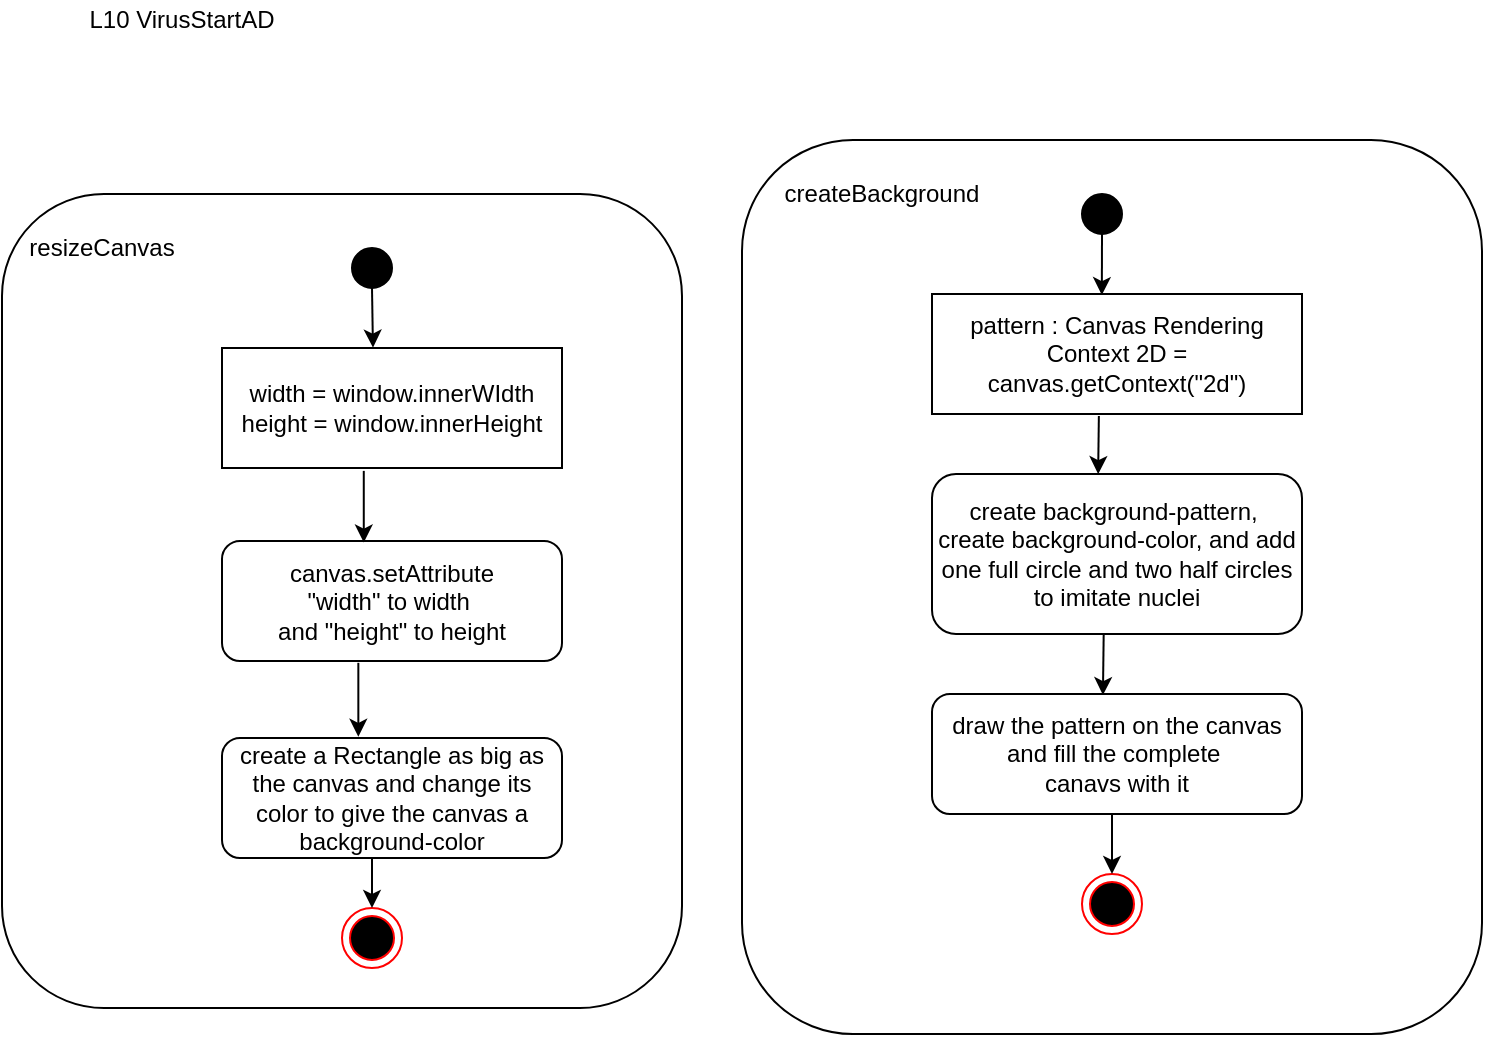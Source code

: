 <mxfile version="13.2.4" type="device"><diagram id="3ofPaz15bB9dixBkwlTg" name="Page-1"><mxGraphModel dx="1024" dy="592" grid="1" gridSize="10" guides="1" tooltips="1" connect="1" arrows="1" fold="1" page="1" pageScale="1" pageWidth="827" pageHeight="1169" math="0" shadow="0"><root><mxCell id="0"/><mxCell id="1" parent="0"/><mxCell id="8YvxQ5qTQINKTP8fZUhb-1" value="" style="rounded=1;whiteSpace=wrap;html=1;" vertex="1" parent="1"><mxGeometry x="410" y="90" width="370" height="447" as="geometry"/></mxCell><mxCell id="8YvxQ5qTQINKTP8fZUhb-2" value="pattern : Canvas Rendering Context 2D = canvas.getContext(&quot;2d&quot;)" style="rounded=0;whiteSpace=wrap;html=1;" vertex="1" parent="1"><mxGeometry x="505" y="167" width="185" height="60" as="geometry"/></mxCell><mxCell id="8YvxQ5qTQINKTP8fZUhb-3" value="create background-pattern,&amp;nbsp;&lt;br&gt;create background-color, and add one full circle and two half circles to imitate nuclei" style="rounded=1;whiteSpace=wrap;html=1;" vertex="1" parent="1"><mxGeometry x="505" y="257" width="185" height="80" as="geometry"/></mxCell><mxCell id="8YvxQ5qTQINKTP8fZUhb-4" value="draw the pattern on the canvas&lt;br&gt;and fill the complete&amp;nbsp;&lt;br&gt;canavs with it" style="rounded=1;whiteSpace=wrap;html=1;" vertex="1" parent="1"><mxGeometry x="505" y="367" width="185" height="60" as="geometry"/></mxCell><mxCell id="8YvxQ5qTQINKTP8fZUhb-5" value="createBackground" style="text;html=1;strokeColor=none;fillColor=none;align=center;verticalAlign=middle;whiteSpace=wrap;rounded=0;" vertex="1" parent="1"><mxGeometry x="460" y="107" width="40" height="20" as="geometry"/></mxCell><mxCell id="8YvxQ5qTQINKTP8fZUhb-6" value="" style="ellipse;whiteSpace=wrap;html=1;aspect=fixed;fillColor=#000000;" vertex="1" parent="1"><mxGeometry x="580" y="117" width="20" height="20" as="geometry"/></mxCell><mxCell id="8YvxQ5qTQINKTP8fZUhb-7" value="" style="ellipse;html=1;shape=endState;fillColor=#000000;strokeColor=#ff0000;" vertex="1" parent="1"><mxGeometry x="580" y="457" width="30" height="30" as="geometry"/></mxCell><mxCell id="8YvxQ5qTQINKTP8fZUhb-8" value="" style="endArrow=classic;html=1;exitX=0.5;exitY=1;exitDx=0;exitDy=0;entryX=0.459;entryY=0.009;entryDx=0;entryDy=0;entryPerimeter=0;" edge="1" parent="1" source="8YvxQ5qTQINKTP8fZUhb-6" target="8YvxQ5qTQINKTP8fZUhb-2"><mxGeometry width="50" height="50" relative="1" as="geometry"><mxPoint x="410" y="327" as="sourcePoint"/><mxPoint x="460" y="277" as="targetPoint"/></mxGeometry></mxCell><mxCell id="8YvxQ5qTQINKTP8fZUhb-9" value="" style="endArrow=classic;html=1;exitX=0.451;exitY=1.017;exitDx=0;exitDy=0;exitPerimeter=0;entryX=0.449;entryY=0.001;entryDx=0;entryDy=0;entryPerimeter=0;" edge="1" parent="1" source="8YvxQ5qTQINKTP8fZUhb-2" target="8YvxQ5qTQINKTP8fZUhb-3"><mxGeometry width="50" height="50" relative="1" as="geometry"><mxPoint x="410" y="327" as="sourcePoint"/><mxPoint x="460" y="277" as="targetPoint"/></mxGeometry></mxCell><mxCell id="8YvxQ5qTQINKTP8fZUhb-10" value="" style="endArrow=classic;html=1;exitX=0.464;exitY=1.001;exitDx=0;exitDy=0;exitPerimeter=0;entryX=0.462;entryY=0.009;entryDx=0;entryDy=0;entryPerimeter=0;" edge="1" parent="1" source="8YvxQ5qTQINKTP8fZUhb-3" target="8YvxQ5qTQINKTP8fZUhb-4"><mxGeometry width="50" height="50" relative="1" as="geometry"><mxPoint x="410" y="327" as="sourcePoint"/><mxPoint x="460" y="277" as="targetPoint"/></mxGeometry></mxCell><mxCell id="8YvxQ5qTQINKTP8fZUhb-11" value="" style="endArrow=classic;html=1;entryX=0.5;entryY=0;entryDx=0;entryDy=0;" edge="1" parent="1" target="8YvxQ5qTQINKTP8fZUhb-7"><mxGeometry width="50" height="50" relative="1" as="geometry"><mxPoint x="595" y="427" as="sourcePoint"/><mxPoint x="500" y="337" as="targetPoint"/></mxGeometry></mxCell><mxCell id="8YvxQ5qTQINKTP8fZUhb-12" value="" style="rounded=1;whiteSpace=wrap;html=1;fillColor=#FFFFFF;" vertex="1" parent="1"><mxGeometry x="40" y="117" width="340" height="407" as="geometry"/></mxCell><mxCell id="8YvxQ5qTQINKTP8fZUhb-13" value="canvas.setAttribute&lt;br&gt;&quot;width&quot; to width&amp;nbsp;&lt;br&gt;and &quot;height&quot; to height" style="rounded=1;whiteSpace=wrap;html=1;fillColor=#FFFFFF;" vertex="1" parent="1"><mxGeometry x="150" y="290.5" width="170" height="60" as="geometry"/></mxCell><mxCell id="8YvxQ5qTQINKTP8fZUhb-14" value="create a Rectangle as big as the canvas and change its color to give the canvas a background-color" style="rounded=1;whiteSpace=wrap;html=1;fillColor=#FFFFFF;" vertex="1" parent="1"><mxGeometry x="150" y="389" width="170" height="60" as="geometry"/></mxCell><mxCell id="8YvxQ5qTQINKTP8fZUhb-15" value="width = window.innerWIdth&lt;br&gt;height = window.innerHeight" style="rounded=0;whiteSpace=wrap;html=1;fillColor=#FFFFFF;" vertex="1" parent="1"><mxGeometry x="150" y="194" width="170" height="60" as="geometry"/></mxCell><mxCell id="8YvxQ5qTQINKTP8fZUhb-16" value="" style="ellipse;whiteSpace=wrap;html=1;aspect=fixed;fillColor=#000000;" vertex="1" parent="1"><mxGeometry x="215" y="144" width="20" height="20" as="geometry"/></mxCell><mxCell id="8YvxQ5qTQINKTP8fZUhb-17" value="" style="ellipse;html=1;shape=endState;fillColor=#000000;strokeColor=#ff0000;" vertex="1" parent="1"><mxGeometry x="210" y="474" width="30" height="30" as="geometry"/></mxCell><mxCell id="8YvxQ5qTQINKTP8fZUhb-18" value="resizeCanvas" style="text;html=1;strokeColor=none;fillColor=none;align=center;verticalAlign=middle;whiteSpace=wrap;rounded=0;" vertex="1" parent="1"><mxGeometry x="70" y="134" width="40" height="20" as="geometry"/></mxCell><mxCell id="8YvxQ5qTQINKTP8fZUhb-19" value="" style="endArrow=classic;html=1;exitX=0.5;exitY=1;exitDx=0;exitDy=0;entryX=0.444;entryY=-0.003;entryDx=0;entryDy=0;entryPerimeter=0;" edge="1" parent="1" source="8YvxQ5qTQINKTP8fZUhb-16" target="8YvxQ5qTQINKTP8fZUhb-15"><mxGeometry width="50" height="50" relative="1" as="geometry"><mxPoint x="210" y="214" as="sourcePoint"/><mxPoint x="260" y="164" as="targetPoint"/></mxGeometry></mxCell><mxCell id="8YvxQ5qTQINKTP8fZUhb-20" value="" style="endArrow=classic;html=1;exitX=0.417;exitY=1.024;exitDx=0;exitDy=0;exitPerimeter=0;entryX=0.417;entryY=0.013;entryDx=0;entryDy=0;entryPerimeter=0;" edge="1" parent="1" source="8YvxQ5qTQINKTP8fZUhb-15" target="8YvxQ5qTQINKTP8fZUhb-13"><mxGeometry width="50" height="50" relative="1" as="geometry"><mxPoint x="200" y="244" as="sourcePoint"/><mxPoint x="250" y="194" as="targetPoint"/></mxGeometry></mxCell><mxCell id="8YvxQ5qTQINKTP8fZUhb-21" value="" style="endArrow=classic;html=1;exitX=0.401;exitY=1.015;exitDx=0;exitDy=0;exitPerimeter=0;entryX=0.401;entryY=-0.01;entryDx=0;entryDy=0;entryPerimeter=0;" edge="1" parent="1" source="8YvxQ5qTQINKTP8fZUhb-13" target="8YvxQ5qTQINKTP8fZUhb-14"><mxGeometry width="50" height="50" relative="1" as="geometry"><mxPoint x="200" y="244" as="sourcePoint"/><mxPoint x="250" y="194" as="targetPoint"/></mxGeometry></mxCell><mxCell id="8YvxQ5qTQINKTP8fZUhb-22" value="" style="endArrow=classic;html=1;entryX=0.5;entryY=0;entryDx=0;entryDy=0;" edge="1" parent="1" target="8YvxQ5qTQINKTP8fZUhb-17"><mxGeometry width="50" height="50" relative="1" as="geometry"><mxPoint x="225" y="449" as="sourcePoint"/><mxPoint x="250" y="334" as="targetPoint"/></mxGeometry></mxCell><mxCell id="8YvxQ5qTQINKTP8fZUhb-23" value="L10 VirusStartAD" style="text;html=1;strokeColor=none;fillColor=none;align=center;verticalAlign=middle;whiteSpace=wrap;rounded=0;" vertex="1" parent="1"><mxGeometry x="60" y="20" width="140" height="20" as="geometry"/></mxCell></root></mxGraphModel></diagram></mxfile>